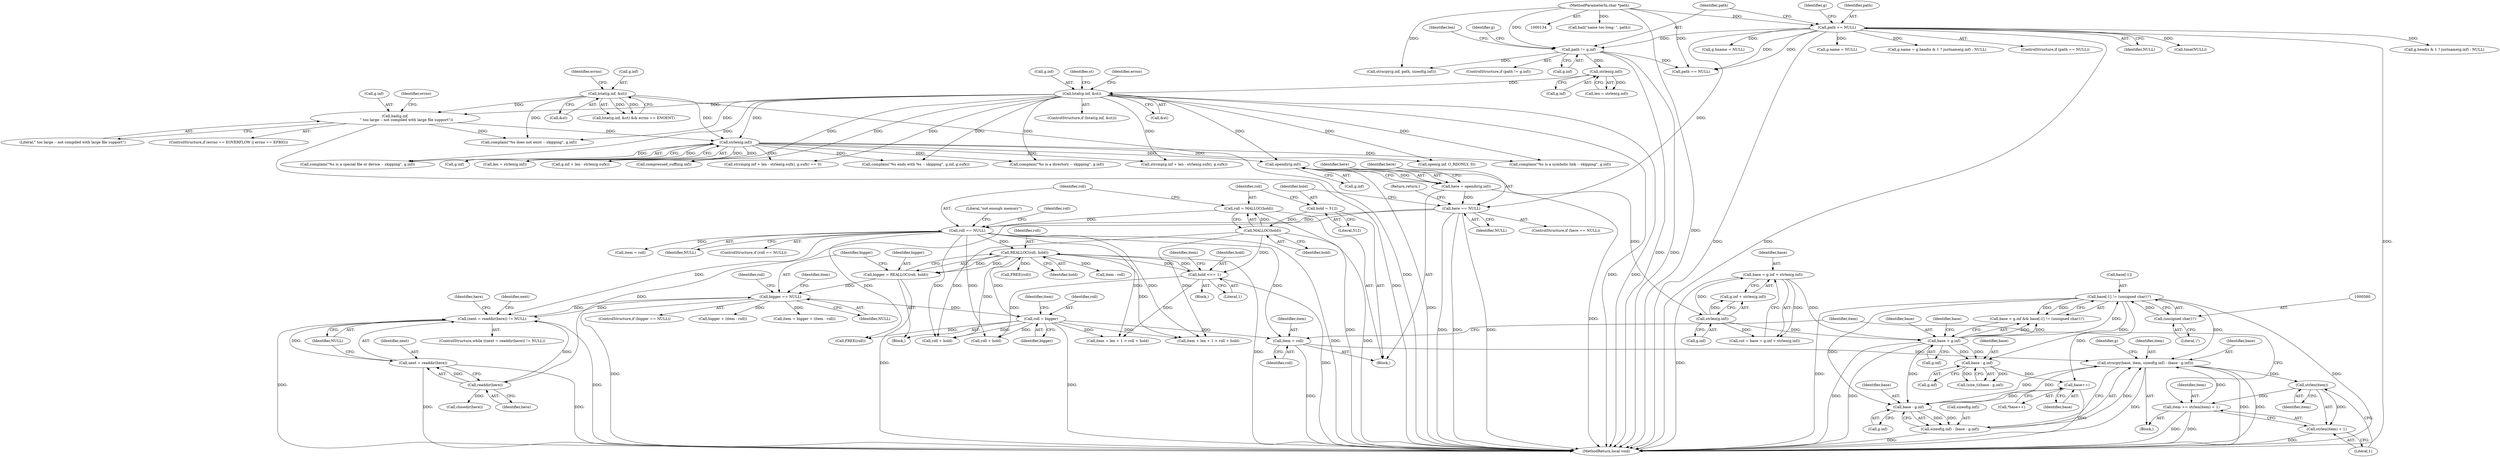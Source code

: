 digraph "0_pigz_fdad1406b3ec809f4954ff7cdf9e99eb18c2458f@API" {
"1000613" [label="(Call,strncpy(base, item, sizeof(g.inf) - (base - g.inf)))"];
"1000574" [label="(Call,base[-1] != (unsigned char)'/')"];
"1000569" [label="(Call,base > g.inf)"];
"1000557" [label="(Call,base = g.inf + strlen(g.inf))"];
"1000563" [label="(Call,strlen(g.inf))"];
"1000404" [label="(Call,opendir(g.inf))"];
"1000232" [label="(Call,lstat(g.inf, &st))"];
"1000227" [label="(Call,strlen(g.inf))"];
"1000196" [label="(Call,path != g.inf)"];
"1000148" [label="(Call,path == NULL)"];
"1000135" [label="(MethodParameterIn,char *path)"];
"1000304" [label="(Call,strlen(g.inf))"];
"1000281" [label="(Call,bail(g.inf,\n                    \" too large -- not compiled with large file support\"))"];
"1000264" [label="(Call,lstat(g.inf, &st))"];
"1000579" [label="(Call,(unsigned char)'/')"];
"1000621" [label="(Call,base - g.inf)"];
"1000603" [label="(Call,base++)"];
"1000587" [label="(Call,base - g.inf)"];
"1000613" [label="(Call,strncpy(base, item, sizeof(g.inf) - (base - g.inf)))"];
"1000606" [label="(Call,item = roll)"];
"1000538" [label="(Call,roll = bigger)"];
"1000522" [label="(Call,bigger == NULL)"];
"1000516" [label="(Call,bigger = REALLOC(roll, hold))"];
"1000518" [label="(Call,REALLOC(roll, hold))"];
"1000421" [label="(Call,roll == NULL)"];
"1000416" [label="(Call,roll = MALLOC(hold))"];
"1000418" [label="(Call,MALLOC(hold))"];
"1000413" [label="(Call,hold = 512)"];
"1000409" [label="(Call,here == NULL)"];
"1000402" [label="(Call,here = opendir(g.inf))"];
"1000504" [label="(Call,hold <<= 1)"];
"1000435" [label="(Call,(next = readdir(here)) != NULL)"];
"1000436" [label="(Call,next = readdir(here))"];
"1000438" [label="(Call,readdir(here))"];
"1000659" [label="(Call,item += strlen(item) + 1)"];
"1000662" [label="(Call,strlen(item))"];
"1000616" [label="(Call,sizeof(g.inf) - (base - g.inf))"];
"1000661" [label="(Call,strlen(item) + 1)"];
"1000611" [label="(Identifier,item)"];
"1000281" [label="(Call,bail(g.inf,\n                    \" too large -- not compiled with large file support\"))"];
"1000538" [label="(Call,roll = bigger)"];
"1000782" [label="(Call,g.headis & 1 ? justname(g.inf) : NULL)"];
"1000222" [label="(Call,bail(\"name too long: \", path))"];
"1000695" [label="(Call,g.inf + len - strlen(g.sufx))"];
"1000410" [label="(Identifier,here)"];
"1000273" [label="(ControlStructure,if (errno == EOVERFLOW || errno == EFBIG))"];
"1000622" [label="(Identifier,base)"];
"1000739" [label="(Call,compressed_suffix(g.inf))"];
"1000421" [label="(Call,roll == NULL)"];
"1000574" [label="(Call,base[-1] != (unsigned char)'/')"];
"1000439" [label="(Identifier,here)"];
"1000532" [label="(Identifier,item)"];
"1000425" [label="(Literal,\"not enough memory\")"];
"1000693" [label="(Call,strcmp(g.inf + len - strlen(g.sufx), g.sufx) == 0)"];
"1000613" [label="(Call,strncpy(base, item, sizeof(g.inf) - (base - g.inf)))"];
"1000285" [label="(Literal,\" too large -- not compiled with large file support\")"];
"1000519" [label="(Identifier,roll)"];
"1000535" [label="(Call,item - roll)"];
"1000302" [label="(Call,len = strlen(g.inf))"];
"1000231" [label="(ControlStructure,if (lstat(g.inf, &st)))"];
"1000585" [label="(Call,(size_t)(base - g.inf))"];
"1000520" [label="(Identifier,hold)"];
"1000506" [label="(Literal,1)"];
"1000564" [label="(Call,g.inf)"];
"1000202" [label="(Call,strncpy(g.inf, path, sizeof(g.inf)))"];
"1000440" [label="(Identifier,NULL)"];
"1000587" [label="(Call,base - g.inf)"];
"1000569" [label="(Call,base > g.inf)"];
"1000513" [label="(Call,roll + hold)"];
"1000227" [label="(Call,strlen(g.inf))"];
"1000287" [label="(Identifier,errno)"];
"1000539" [label="(Identifier,roll)"];
"1000271" [label="(Identifier,errno)"];
"1000516" [label="(Call,bigger = REALLOC(roll, hold))"];
"1000435" [label="(Call,(next = readdir(here)) != NULL)"];
"1000413" [label="(Call,hold = 512)"];
"1000606" [label="(Call,item = roll)"];
"1000431" [label="(Call,item = roll)"];
"1000232" [label="(Call,lstat(g.inf, &st))"];
"1000521" [label="(ControlStructure,if (bigger == NULL))"];
"1000568" [label="(Call,base > g.inf && base[-1] != (unsigned char)'/')"];
"1000559" [label="(Call,g.inf + strlen(g.inf))"];
"1000304" [label="(Call,strlen(g.inf))"];
"1000662" [label="(Call,strlen(item))"];
"1000576" [label="(Identifier,base)"];
"1000563" [label="(Call,strlen(g.inf))"];
"1000811" [label="(Call,g.hname = NULL)"];
"1000412" [label="(Return,return;)"];
"1000282" [label="(Call,g.inf)"];
"1000263" [label="(Call,lstat(g.inf, &st) && errno == ENOENT)"];
"1000664" [label="(Literal,1)"];
"1000603" [label="(Call,base++)"];
"1000415" [label="(Literal,512)"];
"1000579" [label="(Call,(unsigned char)'/')"];
"1000526" [label="(Call,FREE(roll))"];
"1000404" [label="(Call,opendir(g.inf))"];
"1000333" [label="(Call,complain(\"%s is a special file or device -- skipping\", g.inf))"];
"1000960" [label="(Call,path == NULL)"];
"1000419" [label="(Identifier,hold)"];
"1000710" [label="(Call,complain(\"%s ends with %s -- skipping\", g.inf, g.sufx))"];
"1001438" [label="(MethodReturn,local void)"];
"1000555" [label="(Call,cut = base = g.inf + strlen(g.inf))"];
"1000162" [label="(Call,g.name = NULL)"];
"1000135" [label="(MethodParameterIn,char *path)"];
"1000204" [label="(Identifier,g)"];
"1000429" [label="(Identifier,roll)"];
"1000778" [label="(Call,g.name = g.headis & 1 ? justname(g.inf) : NULL)"];
"1000659" [label="(Call,item += strlen(item) + 1)"];
"1000570" [label="(Identifier,base)"];
"1000504" [label="(Call,hold <<= 1)"];
"1000608" [label="(Identifier,roll)"];
"1000554" [label="(Identifier,here)"];
"1000660" [label="(Identifier,item)"];
"1000661" [label="(Call,strlen(item) + 1)"];
"1000533" [label="(Call,bigger + (item - roll))"];
"1000417" [label="(Identifier,roll)"];
"1000523" [label="(Identifier,bigger)"];
"1000437" [label="(Identifier,next)"];
"1000147" [label="(ControlStructure,if (path == NULL))"];
"1000149" [label="(Identifier,path)"];
"1000242" [label="(Identifier,errno)"];
"1000233" [label="(Call,g.inf)"];
"1000402" [label="(Call,here = opendir(g.inf))"];
"1000498" [label="(Call,roll + hold)"];
"1000423" [label="(Identifier,NULL)"];
"1000411" [label="(Identifier,NULL)"];
"1000571" [label="(Call,g.inf)"];
"1000614" [label="(Identifier,base)"];
"1000588" [label="(Identifier,base)"];
"1000604" [label="(Identifier,base)"];
"1000617" [label="(Call,sizeof(g.inf))"];
"1000540" [label="(Identifier,bigger)"];
"1000492" [label="(Call,item + len + 1 > roll + hold)"];
"1000416" [label="(Call,roll = MALLOC(hold))"];
"1000616" [label="(Call,sizeof(g.inf) - (base - g.inf))"];
"1000226" [label="(Identifier,len)"];
"1000447" [label="(Identifier,next)"];
"1000408" [label="(ControlStructure,if (here == NULL))"];
"1000581" [label="(Literal,'/')"];
"1000522" [label="(Call,bigger == NULL)"];
"1000236" [label="(Call,&st)"];
"1000264" [label="(Call,lstat(g.inf, &st))"];
"1000607" [label="(Identifier,item)"];
"1000602" [label="(Call,*base++)"];
"1000507" [label="(Call,item + len + 1 > roll + hold)"];
"1000612" [label="(Block,)"];
"1000150" [label="(Identifier,NULL)"];
"1000305" [label="(Call,g.inf)"];
"1000761" [label="(Call,open(g.inf, O_RDONLY, 0))"];
"1000268" [label="(Call,&st)"];
"1000296" [label="(Call,complain(\"%s does not exist -- skipping\", g.inf))"];
"1000265" [label="(Call,g.inf)"];
"1000509" [label="(Identifier,item)"];
"1000518" [label="(Call,REALLOC(roll, hold))"];
"1000197" [label="(Identifier,path)"];
"1000313" [label="(Identifier,st)"];
"1000531" [label="(Call,item = bigger + (item - roll))"];
"1000505" [label="(Identifier,hold)"];
"1000358" [label="(Call,complain(\"%s is a symbolic link -- skipping\", g.inf))"];
"1000414" [label="(Identifier,hold)"];
"1000621" [label="(Call,base - g.inf)"];
"1000623" [label="(Call,g.inf)"];
"1000438" [label="(Call,readdir(here))"];
"1000501" [label="(Block,)"];
"1000575" [label="(Call,base[-1])"];
"1000148" [label="(Call,path == NULL)"];
"1000422" [label="(Identifier,roll)"];
"1000629" [label="(Identifier,g)"];
"1000378" [label="(Call,complain(\"%s is a directory -- skipping\", g.inf))"];
"1000184" [label="(Call,time(NULL))"];
"1000524" [label="(Identifier,NULL)"];
"1000589" [label="(Call,g.inf)"];
"1000694" [label="(Call,strcmp(g.inf + len - strlen(g.sufx), g.sufx))"];
"1000553" [label="(Call,closedir(here))"];
"1000403" [label="(Identifier,here)"];
"1000420" [label="(ControlStructure,if (roll == NULL))"];
"1000503" [label="(Block,)"];
"1000228" [label="(Call,g.inf)"];
"1000196" [label="(Call,path != g.inf)"];
"1000557" [label="(Call,base = g.inf + strlen(g.inf))"];
"1000418" [label="(Call,MALLOC(hold))"];
"1000669" [label="(Call,FREE(roll))"];
"1000558" [label="(Identifier,base)"];
"1000225" [label="(Call,len = strlen(g.inf))"];
"1000663" [label="(Identifier,item)"];
"1000615" [label="(Identifier,item)"];
"1000409" [label="(Call,here == NULL)"];
"1000517" [label="(Identifier,bigger)"];
"1000195" [label="(ControlStructure,if (path != g.inf))"];
"1000405" [label="(Call,g.inf)"];
"1000527" [label="(Identifier,roll)"];
"1000198" [label="(Call,g.inf)"];
"1000392" [label="(Block,)"];
"1000436" [label="(Call,next = readdir(here))"];
"1000542" [label="(Identifier,item)"];
"1000434" [label="(ControlStructure,while ((next = readdir(here)) != NULL))"];
"1000154" [label="(Identifier,g)"];
"1000613" -> "1000612"  [label="AST: "];
"1000613" -> "1000616"  [label="CFG: "];
"1000614" -> "1000613"  [label="AST: "];
"1000615" -> "1000613"  [label="AST: "];
"1000616" -> "1000613"  [label="AST: "];
"1000629" -> "1000613"  [label="CFG: "];
"1000613" -> "1001438"  [label="DDG: "];
"1000613" -> "1001438"  [label="DDG: "];
"1000613" -> "1001438"  [label="DDG: "];
"1000574" -> "1000613"  [label="DDG: "];
"1000621" -> "1000613"  [label="DDG: "];
"1000606" -> "1000613"  [label="DDG: "];
"1000659" -> "1000613"  [label="DDG: "];
"1000616" -> "1000613"  [label="DDG: "];
"1000613" -> "1000621"  [label="DDG: "];
"1000613" -> "1000662"  [label="DDG: "];
"1000574" -> "1000568"  [label="AST: "];
"1000574" -> "1000579"  [label="CFG: "];
"1000575" -> "1000574"  [label="AST: "];
"1000579" -> "1000574"  [label="AST: "];
"1000568" -> "1000574"  [label="CFG: "];
"1000574" -> "1001438"  [label="DDG: "];
"1000574" -> "1001438"  [label="DDG: "];
"1000574" -> "1000568"  [label="DDG: "];
"1000574" -> "1000568"  [label="DDG: "];
"1000569" -> "1000574"  [label="DDG: "];
"1000579" -> "1000574"  [label="DDG: "];
"1000574" -> "1000587"  [label="DDG: "];
"1000574" -> "1000603"  [label="DDG: "];
"1000574" -> "1000621"  [label="DDG: "];
"1000569" -> "1000568"  [label="AST: "];
"1000569" -> "1000571"  [label="CFG: "];
"1000570" -> "1000569"  [label="AST: "];
"1000571" -> "1000569"  [label="AST: "];
"1000576" -> "1000569"  [label="CFG: "];
"1000568" -> "1000569"  [label="CFG: "];
"1000569" -> "1001438"  [label="DDG: "];
"1000569" -> "1001438"  [label="DDG: "];
"1000569" -> "1000568"  [label="DDG: "];
"1000569" -> "1000568"  [label="DDG: "];
"1000557" -> "1000569"  [label="DDG: "];
"1000563" -> "1000569"  [label="DDG: "];
"1000569" -> "1000587"  [label="DDG: "];
"1000569" -> "1000587"  [label="DDG: "];
"1000569" -> "1000621"  [label="DDG: "];
"1000557" -> "1000555"  [label="AST: "];
"1000557" -> "1000559"  [label="CFG: "];
"1000558" -> "1000557"  [label="AST: "];
"1000559" -> "1000557"  [label="AST: "];
"1000555" -> "1000557"  [label="CFG: "];
"1000557" -> "1001438"  [label="DDG: "];
"1000557" -> "1000555"  [label="DDG: "];
"1000563" -> "1000557"  [label="DDG: "];
"1000563" -> "1000559"  [label="AST: "];
"1000563" -> "1000564"  [label="CFG: "];
"1000564" -> "1000563"  [label="AST: "];
"1000559" -> "1000563"  [label="CFG: "];
"1000563" -> "1000555"  [label="DDG: "];
"1000563" -> "1000559"  [label="DDG: "];
"1000404" -> "1000563"  [label="DDG: "];
"1000404" -> "1000402"  [label="AST: "];
"1000404" -> "1000405"  [label="CFG: "];
"1000405" -> "1000404"  [label="AST: "];
"1000402" -> "1000404"  [label="CFG: "];
"1000404" -> "1001438"  [label="DDG: "];
"1000404" -> "1000402"  [label="DDG: "];
"1000232" -> "1000404"  [label="DDG: "];
"1000304" -> "1000404"  [label="DDG: "];
"1000232" -> "1000231"  [label="AST: "];
"1000232" -> "1000236"  [label="CFG: "];
"1000233" -> "1000232"  [label="AST: "];
"1000236" -> "1000232"  [label="AST: "];
"1000242" -> "1000232"  [label="CFG: "];
"1000313" -> "1000232"  [label="CFG: "];
"1000232" -> "1001438"  [label="DDG: "];
"1000232" -> "1001438"  [label="DDG: "];
"1000227" -> "1000232"  [label="DDG: "];
"1000232" -> "1000281"  [label="DDG: "];
"1000232" -> "1000296"  [label="DDG: "];
"1000232" -> "1000304"  [label="DDG: "];
"1000232" -> "1000333"  [label="DDG: "];
"1000232" -> "1000358"  [label="DDG: "];
"1000232" -> "1000378"  [label="DDG: "];
"1000232" -> "1000693"  [label="DDG: "];
"1000232" -> "1000694"  [label="DDG: "];
"1000232" -> "1000695"  [label="DDG: "];
"1000232" -> "1000710"  [label="DDG: "];
"1000232" -> "1000739"  [label="DDG: "];
"1000232" -> "1000761"  [label="DDG: "];
"1000227" -> "1000225"  [label="AST: "];
"1000227" -> "1000228"  [label="CFG: "];
"1000228" -> "1000227"  [label="AST: "];
"1000225" -> "1000227"  [label="CFG: "];
"1000227" -> "1000225"  [label="DDG: "];
"1000196" -> "1000227"  [label="DDG: "];
"1000196" -> "1000195"  [label="AST: "];
"1000196" -> "1000198"  [label="CFG: "];
"1000197" -> "1000196"  [label="AST: "];
"1000198" -> "1000196"  [label="AST: "];
"1000204" -> "1000196"  [label="CFG: "];
"1000226" -> "1000196"  [label="CFG: "];
"1000196" -> "1001438"  [label="DDG: "];
"1000196" -> "1001438"  [label="DDG: "];
"1000148" -> "1000196"  [label="DDG: "];
"1000135" -> "1000196"  [label="DDG: "];
"1000196" -> "1000202"  [label="DDG: "];
"1000196" -> "1000960"  [label="DDG: "];
"1000148" -> "1000147"  [label="AST: "];
"1000148" -> "1000150"  [label="CFG: "];
"1000149" -> "1000148"  [label="AST: "];
"1000150" -> "1000148"  [label="AST: "];
"1000154" -> "1000148"  [label="CFG: "];
"1000197" -> "1000148"  [label="CFG: "];
"1000148" -> "1001438"  [label="DDG: "];
"1000148" -> "1001438"  [label="DDG: "];
"1000148" -> "1001438"  [label="DDG: "];
"1000135" -> "1000148"  [label="DDG: "];
"1000148" -> "1000162"  [label="DDG: "];
"1000148" -> "1000184"  [label="DDG: "];
"1000148" -> "1000409"  [label="DDG: "];
"1000148" -> "1000778"  [label="DDG: "];
"1000148" -> "1000782"  [label="DDG: "];
"1000148" -> "1000811"  [label="DDG: "];
"1000148" -> "1000960"  [label="DDG: "];
"1000148" -> "1000960"  [label="DDG: "];
"1000135" -> "1000134"  [label="AST: "];
"1000135" -> "1001438"  [label="DDG: "];
"1000135" -> "1000202"  [label="DDG: "];
"1000135" -> "1000222"  [label="DDG: "];
"1000135" -> "1000960"  [label="DDG: "];
"1000304" -> "1000302"  [label="AST: "];
"1000304" -> "1000305"  [label="CFG: "];
"1000305" -> "1000304"  [label="AST: "];
"1000302" -> "1000304"  [label="CFG: "];
"1000304" -> "1000302"  [label="DDG: "];
"1000281" -> "1000304"  [label="DDG: "];
"1000264" -> "1000304"  [label="DDG: "];
"1000304" -> "1000333"  [label="DDG: "];
"1000304" -> "1000358"  [label="DDG: "];
"1000304" -> "1000378"  [label="DDG: "];
"1000304" -> "1000693"  [label="DDG: "];
"1000304" -> "1000694"  [label="DDG: "];
"1000304" -> "1000695"  [label="DDG: "];
"1000304" -> "1000710"  [label="DDG: "];
"1000304" -> "1000739"  [label="DDG: "];
"1000304" -> "1000761"  [label="DDG: "];
"1000281" -> "1000273"  [label="AST: "];
"1000281" -> "1000285"  [label="CFG: "];
"1000282" -> "1000281"  [label="AST: "];
"1000285" -> "1000281"  [label="AST: "];
"1000287" -> "1000281"  [label="CFG: "];
"1000281" -> "1001438"  [label="DDG: "];
"1000264" -> "1000281"  [label="DDG: "];
"1000281" -> "1000296"  [label="DDG: "];
"1000264" -> "1000263"  [label="AST: "];
"1000264" -> "1000268"  [label="CFG: "];
"1000265" -> "1000264"  [label="AST: "];
"1000268" -> "1000264"  [label="AST: "];
"1000271" -> "1000264"  [label="CFG: "];
"1000263" -> "1000264"  [label="CFG: "];
"1000264" -> "1001438"  [label="DDG: "];
"1000264" -> "1000263"  [label="DDG: "];
"1000264" -> "1000263"  [label="DDG: "];
"1000264" -> "1000296"  [label="DDG: "];
"1000579" -> "1000581"  [label="CFG: "];
"1000580" -> "1000579"  [label="AST: "];
"1000581" -> "1000579"  [label="AST: "];
"1000621" -> "1000616"  [label="AST: "];
"1000621" -> "1000623"  [label="CFG: "];
"1000622" -> "1000621"  [label="AST: "];
"1000623" -> "1000621"  [label="AST: "];
"1000616" -> "1000621"  [label="CFG: "];
"1000621" -> "1000616"  [label="DDG: "];
"1000621" -> "1000616"  [label="DDG: "];
"1000603" -> "1000621"  [label="DDG: "];
"1000603" -> "1000602"  [label="AST: "];
"1000603" -> "1000604"  [label="CFG: "];
"1000604" -> "1000603"  [label="AST: "];
"1000602" -> "1000603"  [label="CFG: "];
"1000603" -> "1001438"  [label="DDG: "];
"1000587" -> "1000603"  [label="DDG: "];
"1000587" -> "1000585"  [label="AST: "];
"1000587" -> "1000589"  [label="CFG: "];
"1000588" -> "1000587"  [label="AST: "];
"1000589" -> "1000587"  [label="AST: "];
"1000585" -> "1000587"  [label="CFG: "];
"1000587" -> "1000585"  [label="DDG: "];
"1000587" -> "1000585"  [label="DDG: "];
"1000606" -> "1000392"  [label="AST: "];
"1000606" -> "1000608"  [label="CFG: "];
"1000607" -> "1000606"  [label="AST: "];
"1000608" -> "1000606"  [label="AST: "];
"1000611" -> "1000606"  [label="CFG: "];
"1000606" -> "1001438"  [label="DDG: "];
"1000538" -> "1000606"  [label="DDG: "];
"1000421" -> "1000606"  [label="DDG: "];
"1000538" -> "1000501"  [label="AST: "];
"1000538" -> "1000540"  [label="CFG: "];
"1000539" -> "1000538"  [label="AST: "];
"1000540" -> "1000538"  [label="AST: "];
"1000542" -> "1000538"  [label="CFG: "];
"1000538" -> "1001438"  [label="DDG: "];
"1000538" -> "1000492"  [label="DDG: "];
"1000538" -> "1000498"  [label="DDG: "];
"1000538" -> "1000507"  [label="DDG: "];
"1000538" -> "1000513"  [label="DDG: "];
"1000538" -> "1000518"  [label="DDG: "];
"1000522" -> "1000538"  [label="DDG: "];
"1000538" -> "1000669"  [label="DDG: "];
"1000522" -> "1000521"  [label="AST: "];
"1000522" -> "1000524"  [label="CFG: "];
"1000523" -> "1000522"  [label="AST: "];
"1000524" -> "1000522"  [label="AST: "];
"1000527" -> "1000522"  [label="CFG: "];
"1000532" -> "1000522"  [label="CFG: "];
"1000522" -> "1001438"  [label="DDG: "];
"1000522" -> "1000435"  [label="DDG: "];
"1000516" -> "1000522"  [label="DDG: "];
"1000435" -> "1000522"  [label="DDG: "];
"1000522" -> "1000531"  [label="DDG: "];
"1000522" -> "1000533"  [label="DDG: "];
"1000516" -> "1000501"  [label="AST: "];
"1000516" -> "1000518"  [label="CFG: "];
"1000517" -> "1000516"  [label="AST: "];
"1000518" -> "1000516"  [label="AST: "];
"1000523" -> "1000516"  [label="CFG: "];
"1000516" -> "1001438"  [label="DDG: "];
"1000518" -> "1000516"  [label="DDG: "];
"1000518" -> "1000516"  [label="DDG: "];
"1000518" -> "1000520"  [label="CFG: "];
"1000519" -> "1000518"  [label="AST: "];
"1000520" -> "1000518"  [label="AST: "];
"1000518" -> "1001438"  [label="DDG: "];
"1000518" -> "1000492"  [label="DDG: "];
"1000518" -> "1000498"  [label="DDG: "];
"1000518" -> "1000504"  [label="DDG: "];
"1000421" -> "1000518"  [label="DDG: "];
"1000504" -> "1000518"  [label="DDG: "];
"1000518" -> "1000526"  [label="DDG: "];
"1000518" -> "1000535"  [label="DDG: "];
"1000421" -> "1000420"  [label="AST: "];
"1000421" -> "1000423"  [label="CFG: "];
"1000422" -> "1000421"  [label="AST: "];
"1000423" -> "1000421"  [label="AST: "];
"1000425" -> "1000421"  [label="CFG: "];
"1000429" -> "1000421"  [label="CFG: "];
"1000421" -> "1001438"  [label="DDG: "];
"1000416" -> "1000421"  [label="DDG: "];
"1000409" -> "1000421"  [label="DDG: "];
"1000421" -> "1000431"  [label="DDG: "];
"1000421" -> "1000435"  [label="DDG: "];
"1000421" -> "1000492"  [label="DDG: "];
"1000421" -> "1000498"  [label="DDG: "];
"1000421" -> "1000507"  [label="DDG: "];
"1000421" -> "1000513"  [label="DDG: "];
"1000421" -> "1000669"  [label="DDG: "];
"1000416" -> "1000392"  [label="AST: "];
"1000416" -> "1000418"  [label="CFG: "];
"1000417" -> "1000416"  [label="AST: "];
"1000418" -> "1000416"  [label="AST: "];
"1000422" -> "1000416"  [label="CFG: "];
"1000416" -> "1001438"  [label="DDG: "];
"1000418" -> "1000416"  [label="DDG: "];
"1000418" -> "1000419"  [label="CFG: "];
"1000419" -> "1000418"  [label="AST: "];
"1000418" -> "1001438"  [label="DDG: "];
"1000413" -> "1000418"  [label="DDG: "];
"1000418" -> "1000492"  [label="DDG: "];
"1000418" -> "1000498"  [label="DDG: "];
"1000418" -> "1000504"  [label="DDG: "];
"1000413" -> "1000392"  [label="AST: "];
"1000413" -> "1000415"  [label="CFG: "];
"1000414" -> "1000413"  [label="AST: "];
"1000415" -> "1000413"  [label="AST: "];
"1000417" -> "1000413"  [label="CFG: "];
"1000409" -> "1000408"  [label="AST: "];
"1000409" -> "1000411"  [label="CFG: "];
"1000410" -> "1000409"  [label="AST: "];
"1000411" -> "1000409"  [label="AST: "];
"1000412" -> "1000409"  [label="CFG: "];
"1000414" -> "1000409"  [label="CFG: "];
"1000409" -> "1001438"  [label="DDG: "];
"1000409" -> "1001438"  [label="DDG: "];
"1000409" -> "1001438"  [label="DDG: "];
"1000402" -> "1000409"  [label="DDG: "];
"1000409" -> "1000438"  [label="DDG: "];
"1000402" -> "1000392"  [label="AST: "];
"1000403" -> "1000402"  [label="AST: "];
"1000410" -> "1000402"  [label="CFG: "];
"1000402" -> "1001438"  [label="DDG: "];
"1000504" -> "1000503"  [label="AST: "];
"1000504" -> "1000506"  [label="CFG: "];
"1000505" -> "1000504"  [label="AST: "];
"1000506" -> "1000504"  [label="AST: "];
"1000509" -> "1000504"  [label="CFG: "];
"1000504" -> "1001438"  [label="DDG: "];
"1000504" -> "1000507"  [label="DDG: "];
"1000504" -> "1000513"  [label="DDG: "];
"1000435" -> "1000434"  [label="AST: "];
"1000435" -> "1000440"  [label="CFG: "];
"1000436" -> "1000435"  [label="AST: "];
"1000440" -> "1000435"  [label="AST: "];
"1000447" -> "1000435"  [label="CFG: "];
"1000554" -> "1000435"  [label="CFG: "];
"1000435" -> "1001438"  [label="DDG: "];
"1000435" -> "1001438"  [label="DDG: "];
"1000436" -> "1000435"  [label="DDG: "];
"1000438" -> "1000435"  [label="DDG: "];
"1000436" -> "1000438"  [label="CFG: "];
"1000437" -> "1000436"  [label="AST: "];
"1000438" -> "1000436"  [label="AST: "];
"1000440" -> "1000436"  [label="CFG: "];
"1000436" -> "1001438"  [label="DDG: "];
"1000436" -> "1001438"  [label="DDG: "];
"1000438" -> "1000436"  [label="DDG: "];
"1000438" -> "1000439"  [label="CFG: "];
"1000439" -> "1000438"  [label="AST: "];
"1000438" -> "1000553"  [label="DDG: "];
"1000659" -> "1000612"  [label="AST: "];
"1000659" -> "1000661"  [label="CFG: "];
"1000660" -> "1000659"  [label="AST: "];
"1000661" -> "1000659"  [label="AST: "];
"1000611" -> "1000659"  [label="CFG: "];
"1000659" -> "1001438"  [label="DDG: "];
"1000659" -> "1001438"  [label="DDG: "];
"1000662" -> "1000659"  [label="DDG: "];
"1000662" -> "1000661"  [label="AST: "];
"1000662" -> "1000663"  [label="CFG: "];
"1000663" -> "1000662"  [label="AST: "];
"1000664" -> "1000662"  [label="CFG: "];
"1000662" -> "1000661"  [label="DDG: "];
"1000617" -> "1000616"  [label="AST: "];
"1000616" -> "1001438"  [label="DDG: "];
"1000661" -> "1000664"  [label="CFG: "];
"1000664" -> "1000661"  [label="AST: "];
"1000661" -> "1001438"  [label="DDG: "];
}

